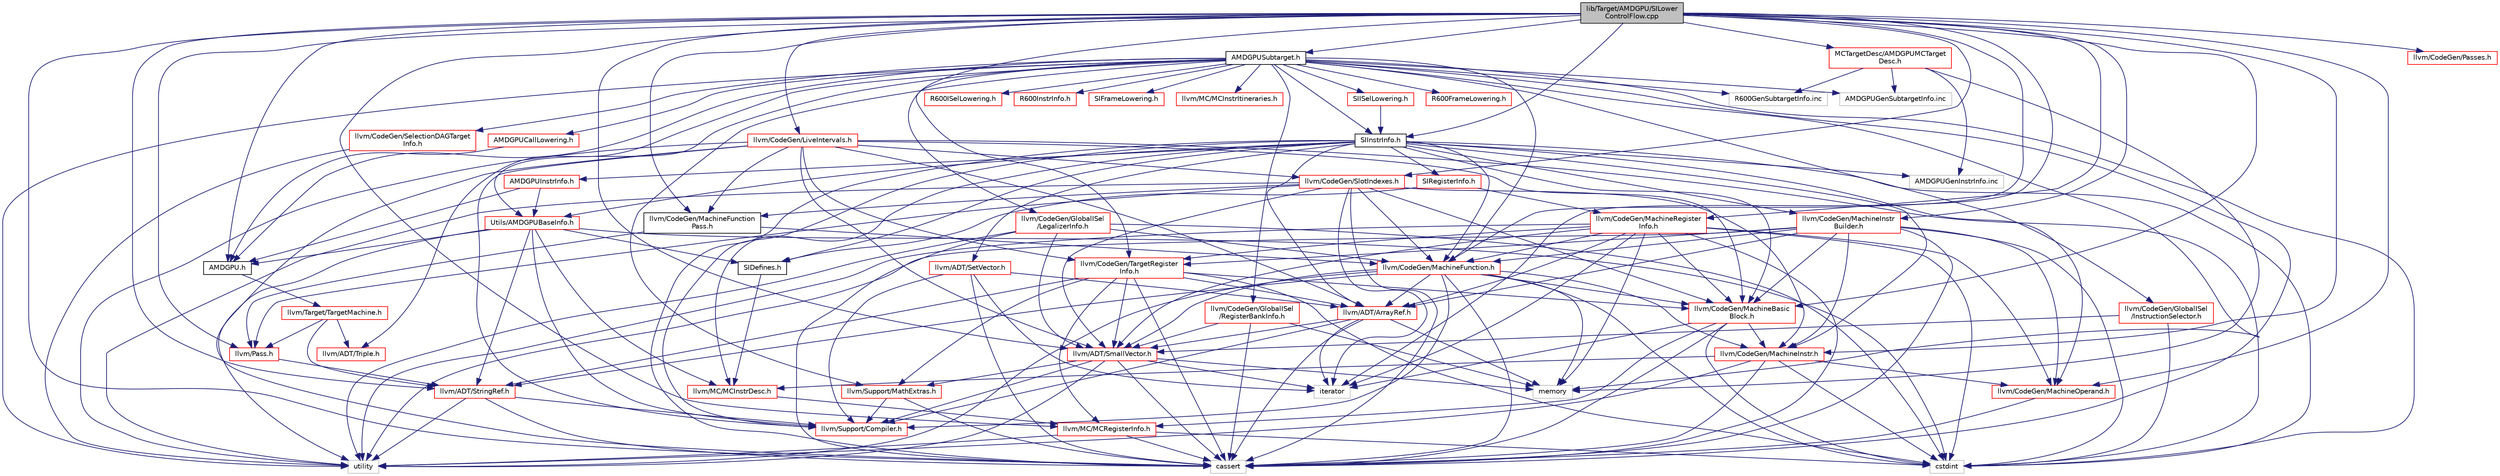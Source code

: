 digraph "lib/Target/AMDGPU/SILowerControlFlow.cpp"
{
 // LATEX_PDF_SIZE
  bgcolor="transparent";
  edge [fontname="Helvetica",fontsize="10",labelfontname="Helvetica",labelfontsize="10"];
  node [fontname="Helvetica",fontsize="10",shape="box"];
  Node1 [label="lib/Target/AMDGPU/SILower\lControlFlow.cpp",height=0.2,width=0.4,color="black", fillcolor="grey75", style="filled", fontcolor="black",tooltip="This pass lowers the pseudo control flow instructions to real machine instructions."];
  Node1 -> Node2 [color="midnightblue",fontsize="10",style="solid",fontname="Helvetica"];
  Node2 [label="AMDGPU.h",height=0.2,width=0.4,color="black",URL="$AMDGPU_8h.html",tooltip=" "];
  Node2 -> Node3 [color="midnightblue",fontsize="10",style="solid",fontname="Helvetica"];
  Node3 [label="llvm/Target/TargetMachine.h",height=0.2,width=0.4,color="red",URL="$llvm_2Target_2TargetMachine_8h.html",tooltip=" "];
  Node3 -> Node4 [color="midnightblue",fontsize="10",style="solid",fontname="Helvetica"];
  Node4 [label="llvm/ADT/StringRef.h",height=0.2,width=0.4,color="red",URL="$StringRef_8h.html",tooltip=" "];
  Node4 -> Node8 [color="midnightblue",fontsize="10",style="solid",fontname="Helvetica"];
  Node8 [label="llvm/Support/Compiler.h",height=0.2,width=0.4,color="red",URL="$Compiler_8h.html",tooltip=" "];
  Node4 -> Node15 [color="midnightblue",fontsize="10",style="solid",fontname="Helvetica"];
  Node15 [label="cassert",height=0.2,width=0.4,color="grey75",tooltip=" "];
  Node4 -> Node14 [color="midnightblue",fontsize="10",style="solid",fontname="Helvetica"];
  Node14 [label="utility",height=0.2,width=0.4,color="grey75",tooltip=" "];
  Node3 -> Node44 [color="midnightblue",fontsize="10",style="solid",fontname="Helvetica"];
  Node44 [label="llvm/ADT/Triple.h",height=0.2,width=0.4,color="red",URL="$Triple_8h.html",tooltip=" "];
  Node3 -> Node68 [color="midnightblue",fontsize="10",style="solid",fontname="Helvetica"];
  Node68 [label="llvm/Pass.h",height=0.2,width=0.4,color="red",URL="$Pass_8h.html",tooltip=" "];
  Node68 -> Node4 [color="midnightblue",fontsize="10",style="solid",fontname="Helvetica"];
  Node1 -> Node83 [color="midnightblue",fontsize="10",style="solid",fontname="Helvetica"];
  Node83 [label="AMDGPUSubtarget.h",height=0.2,width=0.4,color="black",URL="$AMDGPUSubtarget_8h.html",tooltip="AMDGPU specific subclass of TargetSubtarget."];
  Node83 -> Node2 [color="midnightblue",fontsize="10",style="solid",fontname="Helvetica"];
  Node83 -> Node84 [color="midnightblue",fontsize="10",style="solid",fontname="Helvetica"];
  Node84 [label="AMDGPUCallLowering.h",height=0.2,width=0.4,color="red",URL="$AMDGPUCallLowering_8h.html",tooltip="This file describes how to lower LLVM calls to machine code calls."];
  Node84 -> Node2 [color="midnightblue",fontsize="10",style="solid",fontname="Helvetica"];
  Node83 -> Node207 [color="midnightblue",fontsize="10",style="solid",fontname="Helvetica"];
  Node207 [label="R600FrameLowering.h",height=0.2,width=0.4,color="red",URL="$R600FrameLowering_8h.html",tooltip=" "];
  Node83 -> Node211 [color="midnightblue",fontsize="10",style="solid",fontname="Helvetica"];
  Node211 [label="R600ISelLowering.h",height=0.2,width=0.4,color="red",URL="$R600ISelLowering_8h.html",tooltip="R600 DAG Lowering interface definition."];
  Node83 -> Node237 [color="midnightblue",fontsize="10",style="solid",fontname="Helvetica"];
  Node237 [label="R600InstrInfo.h",height=0.2,width=0.4,color="red",URL="$R600InstrInfo_8h.html",tooltip="Interface definition for R600InstrInfo."];
  Node83 -> Node266 [color="midnightblue",fontsize="10",style="solid",fontname="Helvetica"];
  Node266 [label="SIFrameLowering.h",height=0.2,width=0.4,color="red",URL="$SIFrameLowering_8h.html",tooltip=" "];
  Node83 -> Node267 [color="midnightblue",fontsize="10",style="solid",fontname="Helvetica"];
  Node267 [label="SIISelLowering.h",height=0.2,width=0.4,color="red",URL="$SIISelLowering_8h.html",tooltip="SI DAG Lowering interface definition."];
  Node267 -> Node269 [color="midnightblue",fontsize="10",style="solid",fontname="Helvetica"];
  Node269 [label="SIInstrInfo.h",height=0.2,width=0.4,color="black",URL="$SIInstrInfo_8h.html",tooltip="Interface definition for SIInstrInfo."];
  Node269 -> Node270 [color="midnightblue",fontsize="10",style="solid",fontname="Helvetica"];
  Node270 [label="AMDGPUInstrInfo.h",height=0.2,width=0.4,color="red",URL="$AMDGPUInstrInfo_8h.html",tooltip="Contains the definition of a TargetInstrInfo class that is common to all AMD GPUs."];
  Node270 -> Node2 [color="midnightblue",fontsize="10",style="solid",fontname="Helvetica"];
  Node270 -> Node271 [color="midnightblue",fontsize="10",style="solid",fontname="Helvetica"];
  Node271 [label="Utils/AMDGPUBaseInfo.h",height=0.2,width=0.4,color="red",URL="$AMDGPUBaseInfo_8h.html",tooltip=" "];
  Node271 -> Node2 [color="midnightblue",fontsize="10",style="solid",fontname="Helvetica"];
  Node271 -> Node273 [color="midnightblue",fontsize="10",style="solid",fontname="Helvetica"];
  Node273 [label="SIDefines.h",height=0.2,width=0.4,color="black",URL="$SIDefines_8h.html",tooltip=" "];
  Node273 -> Node189 [color="midnightblue",fontsize="10",style="solid",fontname="Helvetica"];
  Node189 [label="llvm/MC/MCInstrDesc.h",height=0.2,width=0.4,color="red",URL="$MCInstrDesc_8h.html",tooltip=" "];
  Node189 -> Node190 [color="midnightblue",fontsize="10",style="solid",fontname="Helvetica"];
  Node190 [label="llvm/MC/MCRegisterInfo.h",height=0.2,width=0.4,color="red",URL="$MCRegisterInfo_8h.html",tooltip=" "];
  Node190 -> Node15 [color="midnightblue",fontsize="10",style="solid",fontname="Helvetica"];
  Node190 -> Node41 [color="midnightblue",fontsize="10",style="solid",fontname="Helvetica"];
  Node41 [label="cstdint",height=0.2,width=0.4,color="grey75",tooltip=" "];
  Node190 -> Node14 [color="midnightblue",fontsize="10",style="solid",fontname="Helvetica"];
  Node271 -> Node4 [color="midnightblue",fontsize="10",style="solid",fontname="Helvetica"];
  Node271 -> Node189 [color="midnightblue",fontsize="10",style="solid",fontname="Helvetica"];
  Node271 -> Node8 [color="midnightblue",fontsize="10",style="solid",fontname="Helvetica"];
  Node271 -> Node41 [color="midnightblue",fontsize="10",style="solid",fontname="Helvetica"];
  Node271 -> Node14 [color="midnightblue",fontsize="10",style="solid",fontname="Helvetica"];
  Node269 -> Node273 [color="midnightblue",fontsize="10",style="solid",fontname="Helvetica"];
  Node269 -> Node284 [color="midnightblue",fontsize="10",style="solid",fontname="Helvetica"];
  Node284 [label="SIRegisterInfo.h",height=0.2,width=0.4,color="red",URL="$SIRegisterInfo_8h.html",tooltip="Interface definition for SIRegisterInfo."];
  Node284 -> Node273 [color="midnightblue",fontsize="10",style="solid",fontname="Helvetica"];
  Node284 -> Node242 [color="midnightblue",fontsize="10",style="solid",fontname="Helvetica"];
  Node242 [label="llvm/CodeGen/MachineRegister\lInfo.h",height=0.2,width=0.4,color="red",URL="$MachineRegisterInfo_8h.html",tooltip=" "];
  Node242 -> Node47 [color="midnightblue",fontsize="10",style="solid",fontname="Helvetica"];
  Node47 [label="llvm/ADT/ArrayRef.h",height=0.2,width=0.4,color="red",URL="$ArrayRef_8h.html",tooltip=" "];
  Node47 -> Node17 [color="midnightblue",fontsize="10",style="solid",fontname="Helvetica"];
  Node17 [label="llvm/ADT/SmallVector.h",height=0.2,width=0.4,color="red",URL="$SmallVector_8h.html",tooltip=" "];
  Node17 -> Node8 [color="midnightblue",fontsize="10",style="solid",fontname="Helvetica"];
  Node17 -> Node22 [color="midnightblue",fontsize="10",style="solid",fontname="Helvetica"];
  Node22 [label="llvm/Support/MathExtras.h",height=0.2,width=0.4,color="red",URL="$MathExtras_8h.html",tooltip=" "];
  Node22 -> Node8 [color="midnightblue",fontsize="10",style="solid",fontname="Helvetica"];
  Node22 -> Node15 [color="midnightblue",fontsize="10",style="solid",fontname="Helvetica"];
  Node17 -> Node15 [color="midnightblue",fontsize="10",style="solid",fontname="Helvetica"];
  Node17 -> Node19 [color="midnightblue",fontsize="10",style="solid",fontname="Helvetica"];
  Node19 [label="iterator",height=0.2,width=0.4,color="grey75",tooltip=" "];
  Node17 -> Node16 [color="midnightblue",fontsize="10",style="solid",fontname="Helvetica"];
  Node16 [label="memory",height=0.2,width=0.4,color="grey75",tooltip=" "];
  Node17 -> Node14 [color="midnightblue",fontsize="10",style="solid",fontname="Helvetica"];
  Node47 -> Node8 [color="midnightblue",fontsize="10",style="solid",fontname="Helvetica"];
  Node47 -> Node15 [color="midnightblue",fontsize="10",style="solid",fontname="Helvetica"];
  Node47 -> Node19 [color="midnightblue",fontsize="10",style="solid",fontname="Helvetica"];
  Node47 -> Node16 [color="midnightblue",fontsize="10",style="solid",fontname="Helvetica"];
  Node242 -> Node17 [color="midnightblue",fontsize="10",style="solid",fontname="Helvetica"];
  Node242 -> Node102 [color="midnightblue",fontsize="10",style="solid",fontname="Helvetica"];
  Node102 [label="llvm/CodeGen/MachineBasic\lBlock.h",height=0.2,width=0.4,color="red",URL="$MachineBasicBlock_8h.html",tooltip=" "];
  Node102 -> Node103 [color="midnightblue",fontsize="10",style="solid",fontname="Helvetica"];
  Node103 [label="llvm/CodeGen/MachineInstr.h",height=0.2,width=0.4,color="red",URL="$MachineInstr_8h.html",tooltip=" "];
  Node103 -> Node173 [color="midnightblue",fontsize="10",style="solid",fontname="Helvetica"];
  Node173 [label="llvm/CodeGen/MachineOperand.h",height=0.2,width=0.4,color="red",URL="$MachineOperand_8h.html",tooltip=" "];
  Node173 -> Node15 [color="midnightblue",fontsize="10",style="solid",fontname="Helvetica"];
  Node103 -> Node189 [color="midnightblue",fontsize="10",style="solid",fontname="Helvetica"];
  Node103 -> Node15 [color="midnightblue",fontsize="10",style="solid",fontname="Helvetica"];
  Node103 -> Node41 [color="midnightblue",fontsize="10",style="solid",fontname="Helvetica"];
  Node103 -> Node14 [color="midnightblue",fontsize="10",style="solid",fontname="Helvetica"];
  Node102 -> Node190 [color="midnightblue",fontsize="10",style="solid",fontname="Helvetica"];
  Node102 -> Node15 [color="midnightblue",fontsize="10",style="solid",fontname="Helvetica"];
  Node102 -> Node41 [color="midnightblue",fontsize="10",style="solid",fontname="Helvetica"];
  Node102 -> Node19 [color="midnightblue",fontsize="10",style="solid",fontname="Helvetica"];
  Node242 -> Node88 [color="midnightblue",fontsize="10",style="solid",fontname="Helvetica"];
  Node88 [label="llvm/CodeGen/MachineFunction.h",height=0.2,width=0.4,color="red",URL="$MachineFunction_8h.html",tooltip=" "];
  Node88 -> Node47 [color="midnightblue",fontsize="10",style="solid",fontname="Helvetica"];
  Node88 -> Node17 [color="midnightblue",fontsize="10",style="solid",fontname="Helvetica"];
  Node88 -> Node4 [color="midnightblue",fontsize="10",style="solid",fontname="Helvetica"];
  Node88 -> Node102 [color="midnightblue",fontsize="10",style="solid",fontname="Helvetica"];
  Node88 -> Node103 [color="midnightblue",fontsize="10",style="solid",fontname="Helvetica"];
  Node88 -> Node8 [color="midnightblue",fontsize="10",style="solid",fontname="Helvetica"];
  Node88 -> Node15 [color="midnightblue",fontsize="10",style="solid",fontname="Helvetica"];
  Node88 -> Node41 [color="midnightblue",fontsize="10",style="solid",fontname="Helvetica"];
  Node88 -> Node16 [color="midnightblue",fontsize="10",style="solid",fontname="Helvetica"];
  Node88 -> Node14 [color="midnightblue",fontsize="10",style="solid",fontname="Helvetica"];
  Node242 -> Node173 [color="midnightblue",fontsize="10",style="solid",fontname="Helvetica"];
  Node242 -> Node229 [color="midnightblue",fontsize="10",style="solid",fontname="Helvetica"];
  Node229 [label="llvm/CodeGen/TargetRegister\lInfo.h",height=0.2,width=0.4,color="red",URL="$TargetRegisterInfo_8h.html",tooltip=" "];
  Node229 -> Node47 [color="midnightblue",fontsize="10",style="solid",fontname="Helvetica"];
  Node229 -> Node17 [color="midnightblue",fontsize="10",style="solid",fontname="Helvetica"];
  Node229 -> Node4 [color="midnightblue",fontsize="10",style="solid",fontname="Helvetica"];
  Node229 -> Node102 [color="midnightblue",fontsize="10",style="solid",fontname="Helvetica"];
  Node229 -> Node190 [color="midnightblue",fontsize="10",style="solid",fontname="Helvetica"];
  Node229 -> Node22 [color="midnightblue",fontsize="10",style="solid",fontname="Helvetica"];
  Node229 -> Node15 [color="midnightblue",fontsize="10",style="solid",fontname="Helvetica"];
  Node229 -> Node41 [color="midnightblue",fontsize="10",style="solid",fontname="Helvetica"];
  Node242 -> Node15 [color="midnightblue",fontsize="10",style="solid",fontname="Helvetica"];
  Node242 -> Node41 [color="midnightblue",fontsize="10",style="solid",fontname="Helvetica"];
  Node242 -> Node19 [color="midnightblue",fontsize="10",style="solid",fontname="Helvetica"];
  Node242 -> Node16 [color="midnightblue",fontsize="10",style="solid",fontname="Helvetica"];
  Node242 -> Node14 [color="midnightblue",fontsize="10",style="solid",fontname="Helvetica"];
  Node269 -> Node271 [color="midnightblue",fontsize="10",style="solid",fontname="Helvetica"];
  Node269 -> Node47 [color="midnightblue",fontsize="10",style="solid",fontname="Helvetica"];
  Node269 -> Node226 [color="midnightblue",fontsize="10",style="solid",fontname="Helvetica"];
  Node226 [label="llvm/ADT/SetVector.h",height=0.2,width=0.4,color="red",URL="$SetVector_8h.html",tooltip=" "];
  Node226 -> Node47 [color="midnightblue",fontsize="10",style="solid",fontname="Helvetica"];
  Node226 -> Node8 [color="midnightblue",fontsize="10",style="solid",fontname="Helvetica"];
  Node226 -> Node15 [color="midnightblue",fontsize="10",style="solid",fontname="Helvetica"];
  Node226 -> Node19 [color="midnightblue",fontsize="10",style="solid",fontname="Helvetica"];
  Node269 -> Node102 [color="midnightblue",fontsize="10",style="solid",fontname="Helvetica"];
  Node269 -> Node88 [color="midnightblue",fontsize="10",style="solid",fontname="Helvetica"];
  Node269 -> Node103 [color="midnightblue",fontsize="10",style="solid",fontname="Helvetica"];
  Node269 -> Node287 [color="midnightblue",fontsize="10",style="solid",fontname="Helvetica"];
  Node287 [label="llvm/CodeGen/MachineInstr\lBuilder.h",height=0.2,width=0.4,color="red",URL="$MachineInstrBuilder_8h.html",tooltip=" "];
  Node287 -> Node47 [color="midnightblue",fontsize="10",style="solid",fontname="Helvetica"];
  Node287 -> Node102 [color="midnightblue",fontsize="10",style="solid",fontname="Helvetica"];
  Node287 -> Node88 [color="midnightblue",fontsize="10",style="solid",fontname="Helvetica"];
  Node287 -> Node103 [color="midnightblue",fontsize="10",style="solid",fontname="Helvetica"];
  Node287 -> Node173 [color="midnightblue",fontsize="10",style="solid",fontname="Helvetica"];
  Node287 -> Node229 [color="midnightblue",fontsize="10",style="solid",fontname="Helvetica"];
  Node287 -> Node15 [color="midnightblue",fontsize="10",style="solid",fontname="Helvetica"];
  Node287 -> Node41 [color="midnightblue",fontsize="10",style="solid",fontname="Helvetica"];
  Node287 -> Node14 [color="midnightblue",fontsize="10",style="solid",fontname="Helvetica"];
  Node269 -> Node173 [color="midnightblue",fontsize="10",style="solid",fontname="Helvetica"];
  Node269 -> Node189 [color="midnightblue",fontsize="10",style="solid",fontname="Helvetica"];
  Node269 -> Node8 [color="midnightblue",fontsize="10",style="solid",fontname="Helvetica"];
  Node269 -> Node15 [color="midnightblue",fontsize="10",style="solid",fontname="Helvetica"];
  Node269 -> Node41 [color="midnightblue",fontsize="10",style="solid",fontname="Helvetica"];
  Node269 -> Node289 [color="midnightblue",fontsize="10",style="solid",fontname="Helvetica"];
  Node289 [label="AMDGPUGenInstrInfo.inc",height=0.2,width=0.4,color="grey75",tooltip=" "];
  Node83 -> Node269 [color="midnightblue",fontsize="10",style="solid",fontname="Helvetica"];
  Node83 -> Node271 [color="midnightblue",fontsize="10",style="solid",fontname="Helvetica"];
  Node83 -> Node44 [color="midnightblue",fontsize="10",style="solid",fontname="Helvetica"];
  Node83 -> Node290 [color="midnightblue",fontsize="10",style="solid",fontname="Helvetica"];
  Node290 [label="llvm/CodeGen/GlobalISel\l/InstructionSelector.h",height=0.2,width=0.4,color="red",URL="$InstructionSelector_8h.html",tooltip=" "];
  Node290 -> Node17 [color="midnightblue",fontsize="10",style="solid",fontname="Helvetica"];
  Node290 -> Node41 [color="midnightblue",fontsize="10",style="solid",fontname="Helvetica"];
  Node83 -> Node292 [color="midnightblue",fontsize="10",style="solid",fontname="Helvetica"];
  Node292 [label="llvm/CodeGen/GlobalISel\l/LegalizerInfo.h",height=0.2,width=0.4,color="red",URL="$LegalizerInfo_8h.html",tooltip=" "];
  Node292 -> Node17 [color="midnightblue",fontsize="10",style="solid",fontname="Helvetica"];
  Node292 -> Node88 [color="midnightblue",fontsize="10",style="solid",fontname="Helvetica"];
  Node292 -> Node15 [color="midnightblue",fontsize="10",style="solid",fontname="Helvetica"];
  Node292 -> Node41 [color="midnightblue",fontsize="10",style="solid",fontname="Helvetica"];
  Node292 -> Node14 [color="midnightblue",fontsize="10",style="solid",fontname="Helvetica"];
  Node83 -> Node295 [color="midnightblue",fontsize="10",style="solid",fontname="Helvetica"];
  Node295 [label="llvm/CodeGen/GlobalISel\l/RegisterBankInfo.h",height=0.2,width=0.4,color="red",URL="$RegisterBankInfo_8h.html",tooltip=" "];
  Node295 -> Node17 [color="midnightblue",fontsize="10",style="solid",fontname="Helvetica"];
  Node295 -> Node15 [color="midnightblue",fontsize="10",style="solid",fontname="Helvetica"];
  Node295 -> Node16 [color="midnightblue",fontsize="10",style="solid",fontname="Helvetica"];
  Node83 -> Node88 [color="midnightblue",fontsize="10",style="solid",fontname="Helvetica"];
  Node83 -> Node296 [color="midnightblue",fontsize="10",style="solid",fontname="Helvetica"];
  Node296 [label="llvm/CodeGen/SelectionDAGTarget\lInfo.h",height=0.2,width=0.4,color="red",URL="$SelectionDAGTargetInfo_8h.html",tooltip=" "];
  Node296 -> Node14 [color="midnightblue",fontsize="10",style="solid",fontname="Helvetica"];
  Node83 -> Node254 [color="midnightblue",fontsize="10",style="solid",fontname="Helvetica"];
  Node254 [label="llvm/MC/MCInstrItineraries.h",height=0.2,width=0.4,color="red",URL="$MCInstrItineraries_8h.html",tooltip=" "];
  Node83 -> Node22 [color="midnightblue",fontsize="10",style="solid",fontname="Helvetica"];
  Node83 -> Node15 [color="midnightblue",fontsize="10",style="solid",fontname="Helvetica"];
  Node83 -> Node41 [color="midnightblue",fontsize="10",style="solid",fontname="Helvetica"];
  Node83 -> Node16 [color="midnightblue",fontsize="10",style="solid",fontname="Helvetica"];
  Node83 -> Node14 [color="midnightblue",fontsize="10",style="solid",fontname="Helvetica"];
  Node83 -> Node297 [color="midnightblue",fontsize="10",style="solid",fontname="Helvetica"];
  Node297 [label="AMDGPUGenSubtargetInfo.inc",height=0.2,width=0.4,color="grey75",tooltip=" "];
  Node83 -> Node298 [color="midnightblue",fontsize="10",style="solid",fontname="Helvetica"];
  Node298 [label="R600GenSubtargetInfo.inc",height=0.2,width=0.4,color="grey75",tooltip=" "];
  Node1 -> Node269 [color="midnightblue",fontsize="10",style="solid",fontname="Helvetica"];
  Node1 -> Node299 [color="midnightblue",fontsize="10",style="solid",fontname="Helvetica"];
  Node299 [label="MCTargetDesc/AMDGPUMCTarget\lDesc.h",height=0.2,width=0.4,color="red",URL="$AMDGPUMCTargetDesc_8h.html",tooltip="Provides AMDGPU specific target descriptions."];
  Node299 -> Node16 [color="midnightblue",fontsize="10",style="solid",fontname="Helvetica"];
  Node299 -> Node289 [color="midnightblue",fontsize="10",style="solid",fontname="Helvetica"];
  Node299 -> Node297 [color="midnightblue",fontsize="10",style="solid",fontname="Helvetica"];
  Node299 -> Node298 [color="midnightblue",fontsize="10",style="solid",fontname="Helvetica"];
  Node1 -> Node17 [color="midnightblue",fontsize="10",style="solid",fontname="Helvetica"];
  Node1 -> Node4 [color="midnightblue",fontsize="10",style="solid",fontname="Helvetica"];
  Node1 -> Node300 [color="midnightblue",fontsize="10",style="solid",fontname="Helvetica"];
  Node300 [label="llvm/CodeGen/LiveIntervals.h",height=0.2,width=0.4,color="red",URL="$LiveIntervals_8h.html",tooltip=" "];
  Node300 -> Node47 [color="midnightblue",fontsize="10",style="solid",fontname="Helvetica"];
  Node300 -> Node17 [color="midnightblue",fontsize="10",style="solid",fontname="Helvetica"];
  Node300 -> Node102 [color="midnightblue",fontsize="10",style="solid",fontname="Helvetica"];
  Node300 -> Node259 [color="midnightblue",fontsize="10",style="solid",fontname="Helvetica"];
  Node259 [label="llvm/CodeGen/MachineFunction\lPass.h",height=0.2,width=0.4,color="black",URL="$MachineFunctionPass_8h.html",tooltip=" "];
  Node259 -> Node88 [color="midnightblue",fontsize="10",style="solid",fontname="Helvetica"];
  Node259 -> Node68 [color="midnightblue",fontsize="10",style="solid",fontname="Helvetica"];
  Node300 -> Node303 [color="midnightblue",fontsize="10",style="solid",fontname="Helvetica"];
  Node303 [label="llvm/CodeGen/SlotIndexes.h",height=0.2,width=0.4,color="red",URL="$SlotIndexes_8h.html",tooltip=" "];
  Node303 -> Node17 [color="midnightblue",fontsize="10",style="solid",fontname="Helvetica"];
  Node303 -> Node102 [color="midnightblue",fontsize="10",style="solid",fontname="Helvetica"];
  Node303 -> Node88 [color="midnightblue",fontsize="10",style="solid",fontname="Helvetica"];
  Node303 -> Node259 [color="midnightblue",fontsize="10",style="solid",fontname="Helvetica"];
  Node303 -> Node103 [color="midnightblue",fontsize="10",style="solid",fontname="Helvetica"];
  Node303 -> Node68 [color="midnightblue",fontsize="10",style="solid",fontname="Helvetica"];
  Node303 -> Node15 [color="midnightblue",fontsize="10",style="solid",fontname="Helvetica"];
  Node303 -> Node19 [color="midnightblue",fontsize="10",style="solid",fontname="Helvetica"];
  Node303 -> Node14 [color="midnightblue",fontsize="10",style="solid",fontname="Helvetica"];
  Node300 -> Node229 [color="midnightblue",fontsize="10",style="solid",fontname="Helvetica"];
  Node300 -> Node8 [color="midnightblue",fontsize="10",style="solid",fontname="Helvetica"];
  Node300 -> Node15 [color="midnightblue",fontsize="10",style="solid",fontname="Helvetica"];
  Node300 -> Node41 [color="midnightblue",fontsize="10",style="solid",fontname="Helvetica"];
  Node300 -> Node14 [color="midnightblue",fontsize="10",style="solid",fontname="Helvetica"];
  Node1 -> Node102 [color="midnightblue",fontsize="10",style="solid",fontname="Helvetica"];
  Node1 -> Node88 [color="midnightblue",fontsize="10",style="solid",fontname="Helvetica"];
  Node1 -> Node259 [color="midnightblue",fontsize="10",style="solid",fontname="Helvetica"];
  Node1 -> Node103 [color="midnightblue",fontsize="10",style="solid",fontname="Helvetica"];
  Node1 -> Node287 [color="midnightblue",fontsize="10",style="solid",fontname="Helvetica"];
  Node1 -> Node173 [color="midnightblue",fontsize="10",style="solid",fontname="Helvetica"];
  Node1 -> Node242 [color="midnightblue",fontsize="10",style="solid",fontname="Helvetica"];
  Node1 -> Node252 [color="midnightblue",fontsize="10",style="solid",fontname="Helvetica"];
  Node252 [label="llvm/CodeGen/Passes.h",height=0.2,width=0.4,color="red",URL="$CodeGen_2Passes_8h.html",tooltip=" "];
  Node1 -> Node303 [color="midnightblue",fontsize="10",style="solid",fontname="Helvetica"];
  Node1 -> Node229 [color="midnightblue",fontsize="10",style="solid",fontname="Helvetica"];
  Node1 -> Node190 [color="midnightblue",fontsize="10",style="solid",fontname="Helvetica"];
  Node1 -> Node68 [color="midnightblue",fontsize="10",style="solid",fontname="Helvetica"];
  Node1 -> Node15 [color="midnightblue",fontsize="10",style="solid",fontname="Helvetica"];
  Node1 -> Node19 [color="midnightblue",fontsize="10",style="solid",fontname="Helvetica"];
}
